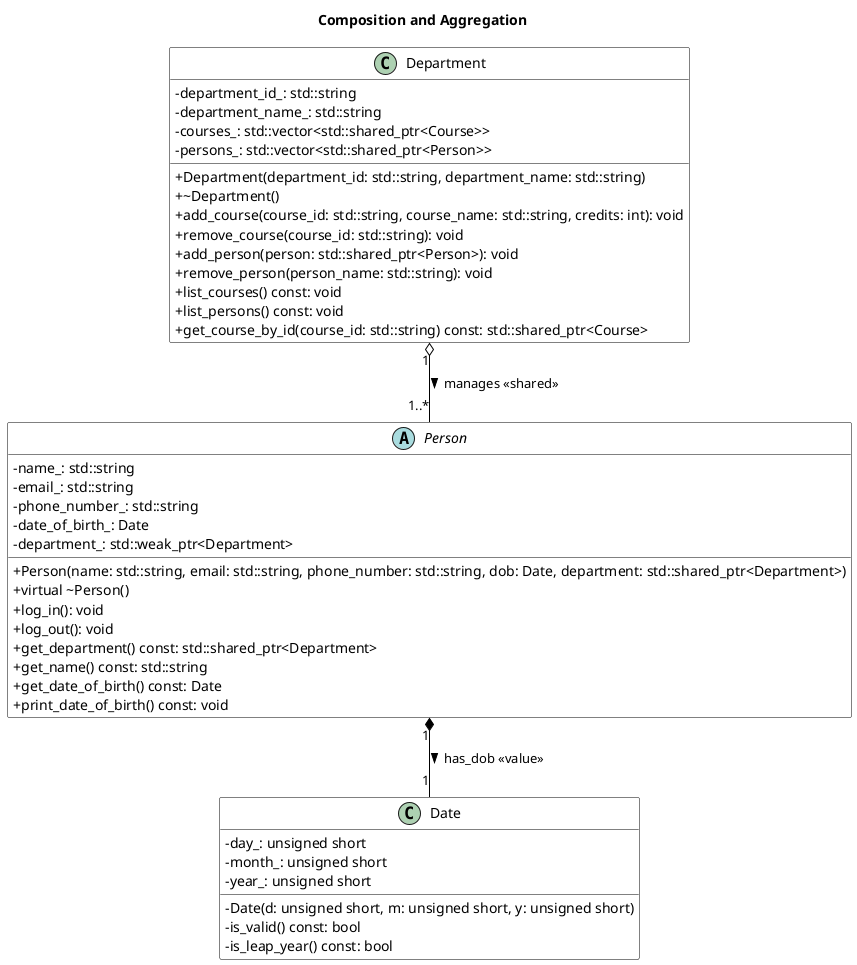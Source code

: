 @startuml "University Composition"
title Composition and Aggregation
skinparam classAttributeIconSize 0
skinparam class {
    BackgroundColor White
    ArrowColor Black
    BorderColor Black
}

class Date {
    - day_: unsigned short
    - month_: unsigned short
    - year_: unsigned short
    - Date(d: unsigned short, m: unsigned short, y: unsigned short)
    - is_valid() const: bool
    - is_leap_year() const: bool
}

class Department {
    - department_id_: std::string 
    - department_name_: std::string 
    - courses_: std::vector<std::shared_ptr<Course>>
    - persons_: std::vector<std::shared_ptr<Person>>
    + Department(department_id: std::string, department_name: std::string)
    + ~Department()
    + add_course(course_id: std::string, course_name: std::string, credits: int): void
    + remove_course(course_id: std::string): void
    + add_person(person: std::shared_ptr<Person>): void
    + remove_person(person_name: std::string): void
    + list_courses() const: void
    + list_persons() const: void
    + get_course_by_id(course_id: std::string) const: std::shared_ptr<Course>
}

abstract class Person {
    - name_: std::string  
    - email_: std::string
    - phone_number_: std::string
    - date_of_birth_: Date
    - department_: std::weak_ptr<Department> 
    + Person(name: std::string, email: std::string, phone_number: std::string, dob: Date, department: std::shared_ptr<Department>)
    + virtual ~Person()
    + log_in(): void
    + log_out(): void
    + get_department() const: std::shared_ptr<Department>
    + get_name() const: std::string 
    + get_date_of_birth() const: Date 
    + print_date_of_birth() const: void
}

' Relationships
Person "1" *-- "1" Date : has_dob <<value>> >
Department "1" o-- "1..*" Person : manages <<shared>> >
@enduml
